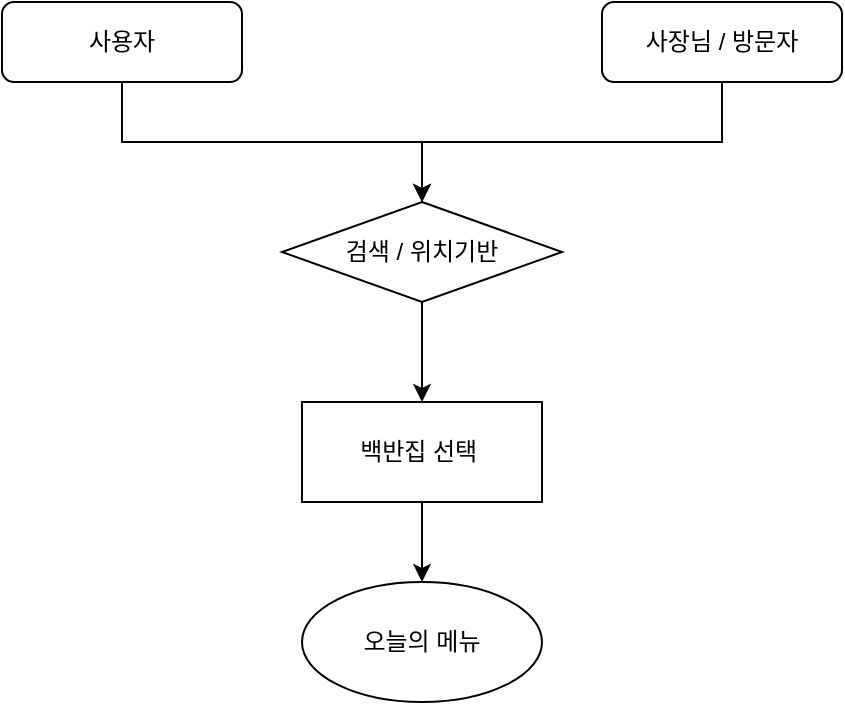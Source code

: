 <mxfile version="15.5.9" type="github">
  <diagram id="C5RBs43oDa-KdzZeNtuy" name="Page-1">
    <mxGraphModel dx="981" dy="492" grid="1" gridSize="10" guides="1" tooltips="1" connect="1" arrows="1" fold="1" page="1" pageScale="1" pageWidth="827" pageHeight="1169" math="0" shadow="0">
      <root>
        <mxCell id="WIyWlLk6GJQsqaUBKTNV-0" />
        <mxCell id="WIyWlLk6GJQsqaUBKTNV-1" parent="WIyWlLk6GJQsqaUBKTNV-0" />
        <mxCell id="yB8xeawE9JWbTuLQCafE-2" value="" style="edgeStyle=orthogonalEdgeStyle;rounded=0;orthogonalLoop=1;jettySize=auto;html=1;exitX=0.5;exitY=1;exitDx=0;exitDy=0;" edge="1" parent="WIyWlLk6GJQsqaUBKTNV-1" source="yB8xeawE9JWbTuLQCafE-0" target="yB8xeawE9JWbTuLQCafE-1">
          <mxGeometry relative="1" as="geometry" />
        </mxCell>
        <mxCell id="yB8xeawE9JWbTuLQCafE-0" value="사용자" style="rounded=1;whiteSpace=wrap;html=1;" vertex="1" parent="WIyWlLk6GJQsqaUBKTNV-1">
          <mxGeometry x="190" y="80" width="120" height="40" as="geometry" />
        </mxCell>
        <mxCell id="yB8xeawE9JWbTuLQCafE-4" value="" style="edgeStyle=orthogonalEdgeStyle;rounded=0;orthogonalLoop=1;jettySize=auto;html=1;" edge="1" parent="WIyWlLk6GJQsqaUBKTNV-1" source="yB8xeawE9JWbTuLQCafE-1" target="yB8xeawE9JWbTuLQCafE-3">
          <mxGeometry relative="1" as="geometry" />
        </mxCell>
        <mxCell id="yB8xeawE9JWbTuLQCafE-1" value="검색 / 위치기반" style="rhombus;whiteSpace=wrap;html=1;" vertex="1" parent="WIyWlLk6GJQsqaUBKTNV-1">
          <mxGeometry x="330" y="180" width="140" height="50" as="geometry" />
        </mxCell>
        <mxCell id="yB8xeawE9JWbTuLQCafE-6" value="" style="edgeStyle=orthogonalEdgeStyle;rounded=0;orthogonalLoop=1;jettySize=auto;html=1;" edge="1" parent="WIyWlLk6GJQsqaUBKTNV-1" source="yB8xeawE9JWbTuLQCafE-3" target="yB8xeawE9JWbTuLQCafE-5">
          <mxGeometry relative="1" as="geometry" />
        </mxCell>
        <mxCell id="yB8xeawE9JWbTuLQCafE-3" value="백반집 선택&amp;nbsp;" style="whiteSpace=wrap;html=1;" vertex="1" parent="WIyWlLk6GJQsqaUBKTNV-1">
          <mxGeometry x="340" y="280" width="120" height="50" as="geometry" />
        </mxCell>
        <mxCell id="yB8xeawE9JWbTuLQCafE-5" value="오늘의 메뉴" style="ellipse;whiteSpace=wrap;html=1;" vertex="1" parent="WIyWlLk6GJQsqaUBKTNV-1">
          <mxGeometry x="340" y="370" width="120" height="60" as="geometry" />
        </mxCell>
        <mxCell id="yB8xeawE9JWbTuLQCafE-9" style="edgeStyle=orthogonalEdgeStyle;rounded=0;orthogonalLoop=1;jettySize=auto;html=1;exitX=0.5;exitY=1;exitDx=0;exitDy=0;entryX=0.5;entryY=0;entryDx=0;entryDy=0;" edge="1" parent="WIyWlLk6GJQsqaUBKTNV-1" source="yB8xeawE9JWbTuLQCafE-7" target="yB8xeawE9JWbTuLQCafE-1">
          <mxGeometry relative="1" as="geometry">
            <mxPoint x="530.034" y="170.014" as="targetPoint" />
          </mxGeometry>
        </mxCell>
        <mxCell id="yB8xeawE9JWbTuLQCafE-7" value="사장님 / 방문자" style="rounded=1;whiteSpace=wrap;html=1;" vertex="1" parent="WIyWlLk6GJQsqaUBKTNV-1">
          <mxGeometry x="490" y="80" width="120" height="40" as="geometry" />
        </mxCell>
      </root>
    </mxGraphModel>
  </diagram>
</mxfile>
